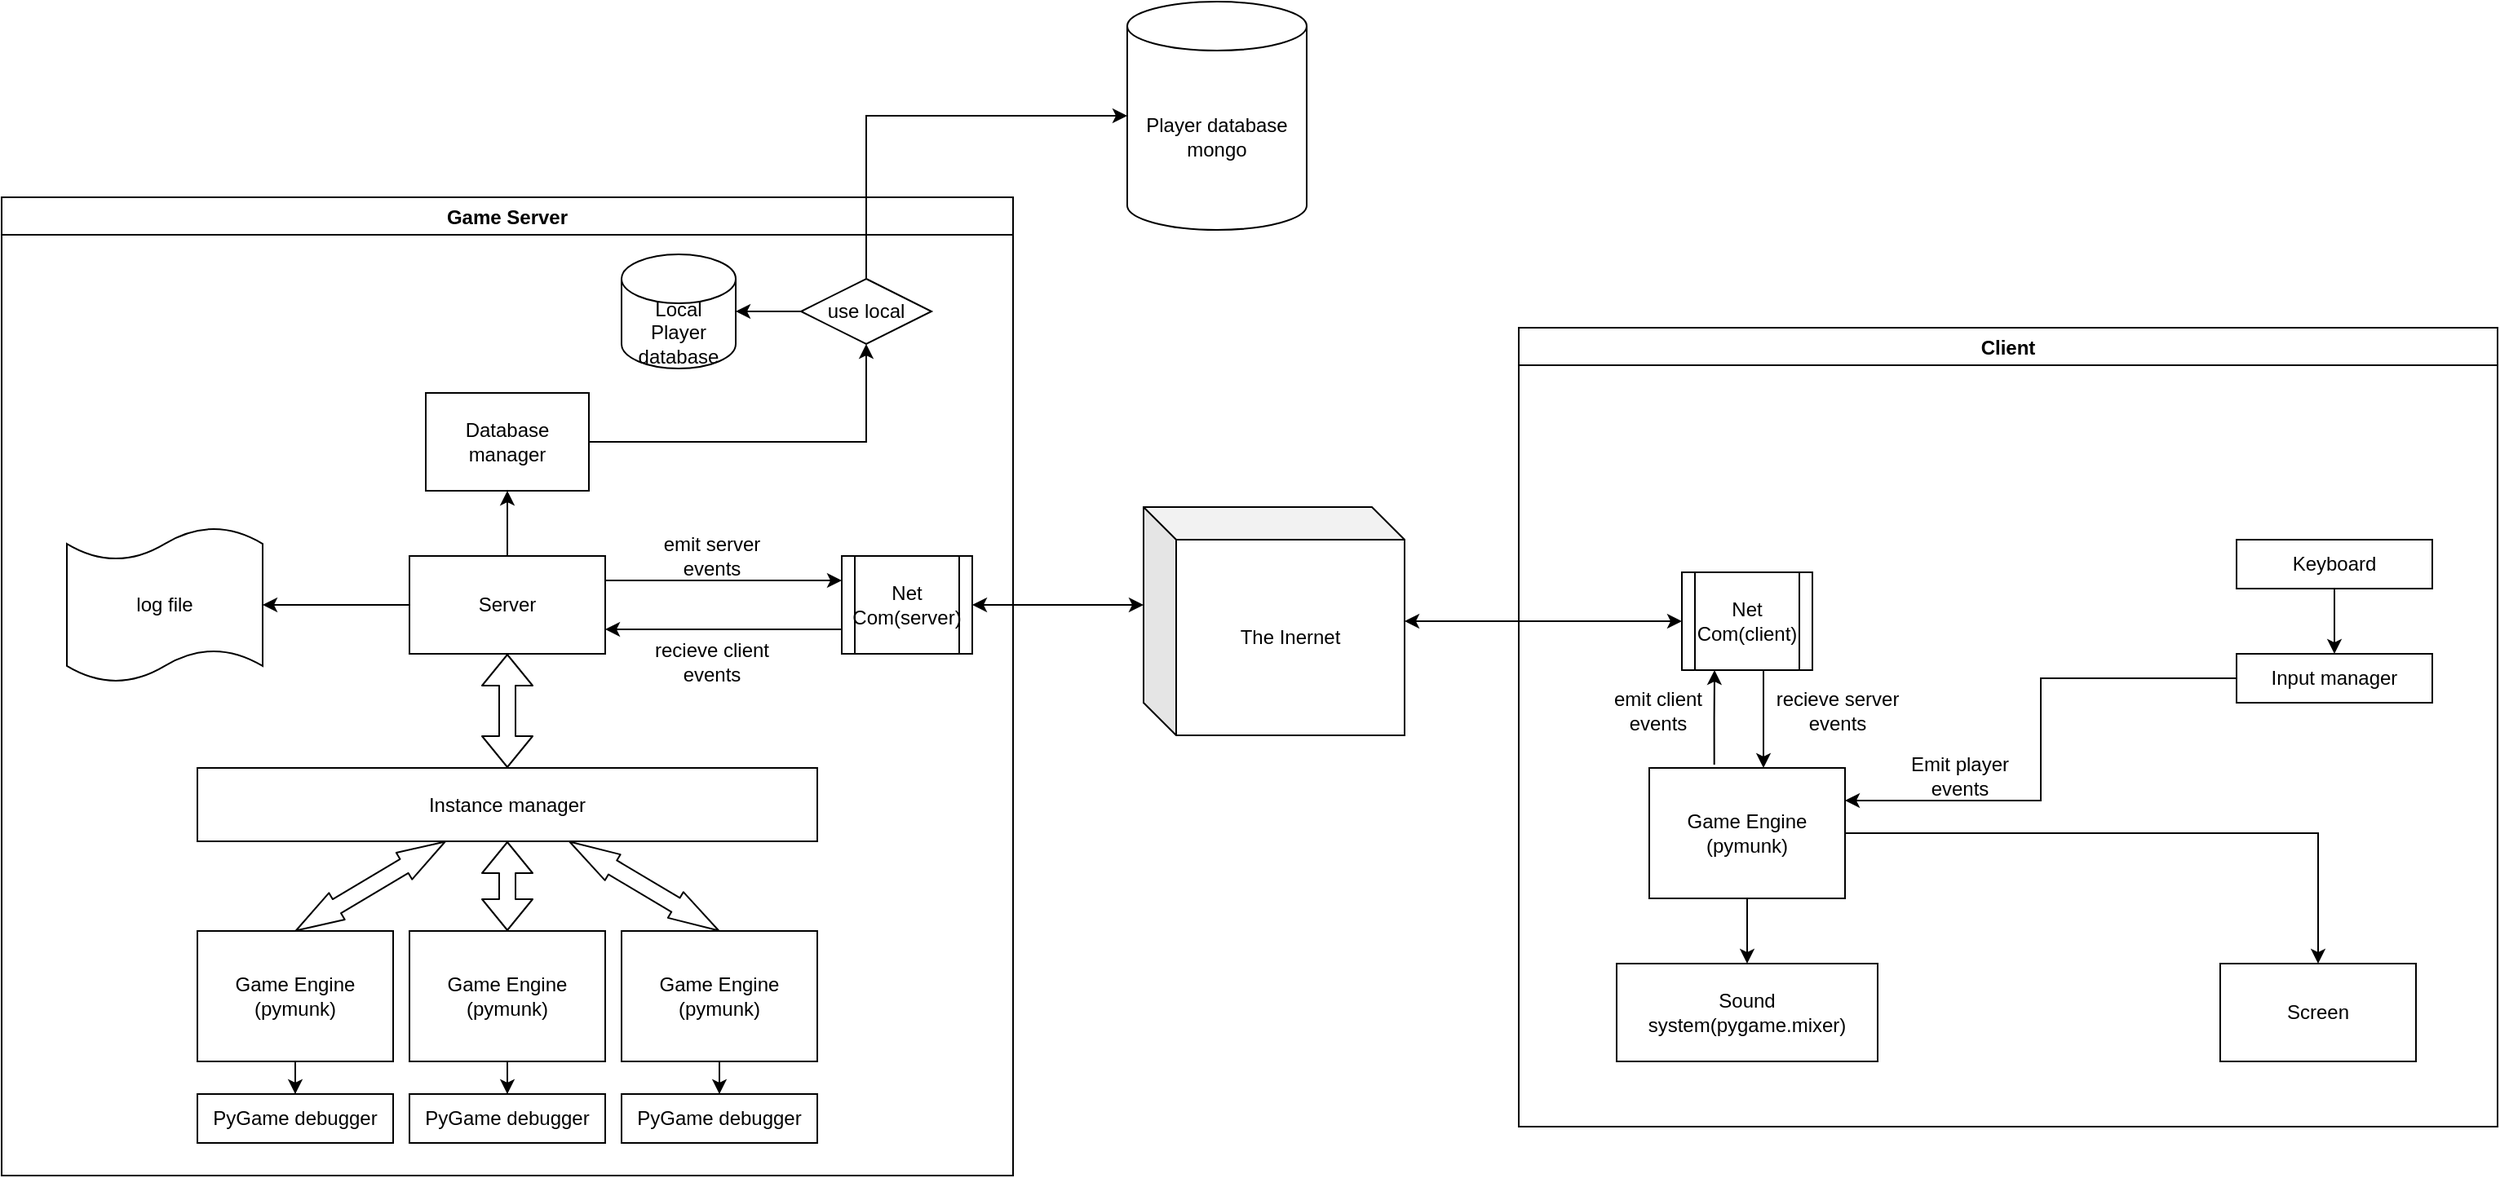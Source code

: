<mxfile version="14.8.5" type="github">
  <diagram id="BdHsjS3AGjy2uNAjorTe" name="Page-1">
    <mxGraphModel dx="3020" dy="1225" grid="1" gridSize="10" guides="1" tooltips="1" connect="1" arrows="1" fold="1" page="1" pageScale="1" pageWidth="850" pageHeight="1100" background="#FFFFFF" math="0" shadow="0">
      <root>
        <mxCell id="0" />
        <mxCell id="1" parent="0" />
        <mxCell id="3" value="Client" style="swimlane;" parent="1" vertex="1">
          <mxGeometry x="400" y="210" width="600" height="490" as="geometry">
            <mxRectangle x="400" y="130" width="70" height="23" as="alternateBounds" />
          </mxGeometry>
        </mxCell>
        <mxCell id="37" style="edgeStyle=orthogonalEdgeStyle;rounded=0;orthogonalLoop=1;jettySize=auto;html=1;entryX=0.25;entryY=1;entryDx=0;entryDy=0;startArrow=none;startFill=0;exitX=0.332;exitY=-0.025;exitDx=0;exitDy=0;exitPerimeter=0;" parent="3" source="32" target="33" edge="1">
          <mxGeometry relative="1" as="geometry">
            <Array as="points" />
          </mxGeometry>
        </mxCell>
        <mxCell id="46" style="edgeStyle=orthogonalEdgeStyle;rounded=0;orthogonalLoop=1;jettySize=auto;html=1;entryX=0.5;entryY=0;entryDx=0;entryDy=0;startArrow=none;startFill=0;" parent="3" source="32" target="45" edge="1">
          <mxGeometry relative="1" as="geometry" />
        </mxCell>
        <mxCell id="AjQNmJvzGuttGl8qA7sp-47" style="edgeStyle=orthogonalEdgeStyle;rounded=0;orthogonalLoop=1;jettySize=auto;html=1;entryX=0.5;entryY=0;entryDx=0;entryDy=0;" edge="1" parent="3" source="32" target="AjQNmJvzGuttGl8qA7sp-46">
          <mxGeometry relative="1" as="geometry" />
        </mxCell>
        <mxCell id="32" value="Game Engine&lt;br&gt;(pymunk)" style="rounded=0;whiteSpace=wrap;html=1;" parent="3" vertex="1">
          <mxGeometry x="80" y="270" width="120" height="80" as="geometry" />
        </mxCell>
        <mxCell id="36" style="edgeStyle=orthogonalEdgeStyle;rounded=0;orthogonalLoop=1;jettySize=auto;html=1;startArrow=none;startFill=0;" parent="3" source="33" edge="1">
          <mxGeometry relative="1" as="geometry">
            <mxPoint x="150" y="270" as="targetPoint" />
            <Array as="points">
              <mxPoint x="150" y="270" />
            </Array>
          </mxGeometry>
        </mxCell>
        <mxCell id="33" value="Net Com(client)" style="shape=process;whiteSpace=wrap;html=1;backgroundOutline=1;" parent="3" vertex="1">
          <mxGeometry x="100" y="150" width="80" height="60" as="geometry" />
        </mxCell>
        <mxCell id="38" value="recieve server&lt;br&gt;events" style="text;html=1;align=center;verticalAlign=middle;resizable=0;points=[];autosize=1;strokeColor=none;" parent="3" vertex="1">
          <mxGeometry x="150" y="220" width="90" height="30" as="geometry" />
        </mxCell>
        <mxCell id="39" value="emit client&lt;br&gt;events" style="text;html=1;align=center;verticalAlign=middle;resizable=0;points=[];autosize=1;strokeColor=none;" parent="3" vertex="1">
          <mxGeometry x="50" y="220" width="70" height="30" as="geometry" />
        </mxCell>
        <mxCell id="42" style="edgeStyle=orthogonalEdgeStyle;rounded=0;orthogonalLoop=1;jettySize=auto;html=1;entryX=0.5;entryY=0;entryDx=0;entryDy=0;startArrow=none;startFill=0;" parent="3" source="40" target="41" edge="1">
          <mxGeometry relative="1" as="geometry" />
        </mxCell>
        <mxCell id="40" value="Keyboard" style="rounded=0;whiteSpace=wrap;html=1;" parent="3" vertex="1">
          <mxGeometry x="440" y="130" width="120" height="30" as="geometry" />
        </mxCell>
        <mxCell id="43" style="edgeStyle=orthogonalEdgeStyle;rounded=0;orthogonalLoop=1;jettySize=auto;html=1;entryX=1;entryY=0.25;entryDx=0;entryDy=0;startArrow=none;startFill=0;" parent="3" source="41" target="32" edge="1">
          <mxGeometry relative="1" as="geometry">
            <Array as="points">
              <mxPoint x="320" y="290" />
            </Array>
          </mxGeometry>
        </mxCell>
        <mxCell id="41" value="Input manager" style="rounded=0;whiteSpace=wrap;html=1;" parent="3" vertex="1">
          <mxGeometry x="440" y="200" width="120" height="30" as="geometry" />
        </mxCell>
        <mxCell id="44" value="Emit player&lt;br&gt;events" style="text;html=1;align=center;verticalAlign=middle;resizable=0;points=[];autosize=1;strokeColor=none;" parent="3" vertex="1">
          <mxGeometry x="230" y="260" width="80" height="30" as="geometry" />
        </mxCell>
        <mxCell id="45" value="Screen" style="rounded=0;whiteSpace=wrap;html=1;" parent="3" vertex="1">
          <mxGeometry x="430" y="390" width="120" height="60" as="geometry" />
        </mxCell>
        <mxCell id="AjQNmJvzGuttGl8qA7sp-46" value="Sound system(pygame.mixer)" style="rounded=0;whiteSpace=wrap;html=1;" vertex="1" parent="3">
          <mxGeometry x="60" y="390" width="160" height="60" as="geometry" />
        </mxCell>
        <mxCell id="4" value="Game Server" style="swimlane;" parent="1" vertex="1">
          <mxGeometry x="-530" y="130" width="620" height="600" as="geometry" />
        </mxCell>
        <mxCell id="31" style="edgeStyle=orthogonalEdgeStyle;rounded=0;orthogonalLoop=1;jettySize=auto;html=1;entryX=0.5;entryY=0;entryDx=0;entryDy=0;startArrow=none;startFill=0;" parent="4" source="5" target="30" edge="1">
          <mxGeometry relative="1" as="geometry" />
        </mxCell>
        <mxCell id="5" value="Game Engine&lt;br&gt;(pymunk)" style="rounded=0;whiteSpace=wrap;html=1;" parent="4" vertex="1">
          <mxGeometry x="120" y="450" width="120" height="80" as="geometry" />
        </mxCell>
        <mxCell id="27" style="edgeStyle=orthogonalEdgeStyle;rounded=0;orthogonalLoop=1;jettySize=auto;html=1;entryX=1;entryY=0.75;entryDx=0;entryDy=0;startArrow=none;startFill=0;" parent="4" source="7" target="9" edge="1">
          <mxGeometry relative="1" as="geometry">
            <Array as="points">
              <mxPoint x="460" y="265" />
              <mxPoint x="460" y="265" />
            </Array>
          </mxGeometry>
        </mxCell>
        <mxCell id="7" value="Net Com(server)" style="shape=process;whiteSpace=wrap;html=1;backgroundOutline=1;" parent="4" vertex="1">
          <mxGeometry x="515" y="220" width="80" height="60" as="geometry" />
        </mxCell>
        <mxCell id="17" style="edgeStyle=orthogonalEdgeStyle;rounded=0;orthogonalLoop=1;jettySize=auto;html=1;entryX=0;entryY=0.25;entryDx=0;entryDy=0;startArrow=none;startFill=0;" parent="4" source="9" target="7" edge="1">
          <mxGeometry relative="1" as="geometry">
            <Array as="points">
              <mxPoint x="430" y="235" />
              <mxPoint x="430" y="235" />
            </Array>
          </mxGeometry>
        </mxCell>
        <mxCell id="AjQNmJvzGuttGl8qA7sp-53" style="edgeStyle=orthogonalEdgeStyle;rounded=0;orthogonalLoop=1;jettySize=auto;html=1;entryX=0.5;entryY=1;entryDx=0;entryDy=0;" edge="1" parent="4" source="9" target="10">
          <mxGeometry relative="1" as="geometry" />
        </mxCell>
        <mxCell id="AjQNmJvzGuttGl8qA7sp-66" style="edgeStyle=orthogonalEdgeStyle;rounded=0;orthogonalLoop=1;jettySize=auto;html=1;entryX=1;entryY=0.5;entryDx=0;entryDy=0;entryPerimeter=0;" edge="1" parent="4" source="9" target="AjQNmJvzGuttGl8qA7sp-65">
          <mxGeometry relative="1" as="geometry" />
        </mxCell>
        <mxCell id="9" value="Server" style="rounded=0;whiteSpace=wrap;html=1;" parent="4" vertex="1">
          <mxGeometry x="250" y="220" width="120" height="60" as="geometry" />
        </mxCell>
        <mxCell id="AjQNmJvzGuttGl8qA7sp-56" style="edgeStyle=orthogonalEdgeStyle;rounded=0;orthogonalLoop=1;jettySize=auto;html=1;entryX=0.5;entryY=1;entryDx=0;entryDy=0;" edge="1" parent="4" source="10" target="20">
          <mxGeometry relative="1" as="geometry" />
        </mxCell>
        <mxCell id="10" value="Database manager" style="rounded=0;whiteSpace=wrap;html=1;" parent="4" vertex="1">
          <mxGeometry x="260" y="120" width="100" height="60" as="geometry" />
        </mxCell>
        <mxCell id="19" value="Local&lt;br&gt;Player database" style="shape=cylinder3;whiteSpace=wrap;html=1;boundedLbl=1;backgroundOutline=1;size=15;" parent="4" vertex="1">
          <mxGeometry x="380" y="35" width="70" height="70" as="geometry" />
        </mxCell>
        <mxCell id="18" value="emit server&lt;br&gt;events" style="text;html=1;align=center;verticalAlign=middle;resizable=0;points=[];autosize=1;strokeColor=none;" parent="4" vertex="1">
          <mxGeometry x="400" y="205" width="70" height="30" as="geometry" />
        </mxCell>
        <mxCell id="28" value="recieve client&lt;br&gt;events" style="text;html=1;align=center;verticalAlign=middle;resizable=0;points=[];autosize=1;strokeColor=none;" parent="4" vertex="1">
          <mxGeometry x="390" y="270" width="90" height="30" as="geometry" />
        </mxCell>
        <mxCell id="30" value="PyGame debugger" style="rounded=0;whiteSpace=wrap;html=1;" parent="4" vertex="1">
          <mxGeometry x="120" y="550" width="120" height="30" as="geometry" />
        </mxCell>
        <mxCell id="AjQNmJvzGuttGl8qA7sp-49" value="Game Engine&lt;br&gt;(pymunk)" style="rounded=0;whiteSpace=wrap;html=1;" vertex="1" parent="4">
          <mxGeometry x="250" y="450" width="120" height="80" as="geometry" />
        </mxCell>
        <mxCell id="AjQNmJvzGuttGl8qA7sp-50" value="PyGame debugger" style="rounded=0;whiteSpace=wrap;html=1;" vertex="1" parent="4">
          <mxGeometry x="250" y="550" width="120" height="30" as="geometry" />
        </mxCell>
        <mxCell id="AjQNmJvzGuttGl8qA7sp-48" style="edgeStyle=orthogonalEdgeStyle;rounded=0;orthogonalLoop=1;jettySize=auto;html=1;entryX=0.5;entryY=0;entryDx=0;entryDy=0;startArrow=none;startFill=0;" edge="1" parent="4" source="AjQNmJvzGuttGl8qA7sp-49" target="AjQNmJvzGuttGl8qA7sp-50">
          <mxGeometry relative="1" as="geometry" />
        </mxCell>
        <mxCell id="AjQNmJvzGuttGl8qA7sp-51" value="Instance manager" style="rounded=0;whiteSpace=wrap;html=1;" vertex="1" parent="4">
          <mxGeometry x="120" y="350" width="380" height="45" as="geometry" />
        </mxCell>
        <mxCell id="AjQNmJvzGuttGl8qA7sp-55" style="edgeStyle=orthogonalEdgeStyle;rounded=0;orthogonalLoop=1;jettySize=auto;html=1;entryX=1;entryY=0.5;entryDx=0;entryDy=0;entryPerimeter=0;" edge="1" parent="4" source="20" target="19">
          <mxGeometry relative="1" as="geometry" />
        </mxCell>
        <mxCell id="20" value="use local" style="rhombus;whiteSpace=wrap;html=1;" parent="4" vertex="1">
          <mxGeometry x="490" y="50" width="80" height="40" as="geometry" />
        </mxCell>
        <mxCell id="AjQNmJvzGuttGl8qA7sp-58" value="" style="shape=flexArrow;endArrow=classic;startArrow=classic;html=1;entryX=0.5;entryY=1;entryDx=0;entryDy=0;" edge="1" parent="4" source="AjQNmJvzGuttGl8qA7sp-51" target="9">
          <mxGeometry width="100" height="100" relative="1" as="geometry">
            <mxPoint x="270" y="410" as="sourcePoint" />
            <mxPoint x="370" y="310" as="targetPoint" />
          </mxGeometry>
        </mxCell>
        <mxCell id="AjQNmJvzGuttGl8qA7sp-59" value="Game Engine&lt;br&gt;(pymunk)" style="rounded=0;whiteSpace=wrap;html=1;" vertex="1" parent="4">
          <mxGeometry x="380" y="450" width="120" height="80" as="geometry" />
        </mxCell>
        <mxCell id="AjQNmJvzGuttGl8qA7sp-60" value="PyGame debugger" style="rounded=0;whiteSpace=wrap;html=1;" vertex="1" parent="4">
          <mxGeometry x="380" y="550" width="120" height="30" as="geometry" />
        </mxCell>
        <mxCell id="AjQNmJvzGuttGl8qA7sp-61" style="edgeStyle=orthogonalEdgeStyle;rounded=0;orthogonalLoop=1;jettySize=auto;html=1;entryX=0.5;entryY=0;entryDx=0;entryDy=0;startArrow=none;startFill=0;" edge="1" parent="4" source="AjQNmJvzGuttGl8qA7sp-59" target="AjQNmJvzGuttGl8qA7sp-60">
          <mxGeometry relative="1" as="geometry" />
        </mxCell>
        <mxCell id="AjQNmJvzGuttGl8qA7sp-62" value="" style="shape=flexArrow;endArrow=classic;startArrow=classic;html=1;exitX=0.5;exitY=0;exitDx=0;exitDy=0;endWidth=8;endSize=9.389;startWidth=8;startSize=9.389;" edge="1" parent="4" source="5" target="AjQNmJvzGuttGl8qA7sp-51">
          <mxGeometry width="100" height="100" relative="1" as="geometry">
            <mxPoint x="184" y="430" as="sourcePoint" />
            <mxPoint x="180" y="400" as="targetPoint" />
          </mxGeometry>
        </mxCell>
        <mxCell id="AjQNmJvzGuttGl8qA7sp-63" value="" style="shape=flexArrow;endArrow=classic;startArrow=classic;html=1;entryX=0.5;entryY=0;entryDx=0;entryDy=0;startWidth=7.429;startSize=9.909;endWidth=7.429;endSize=9.909;" edge="1" parent="4" source="AjQNmJvzGuttGl8qA7sp-51" target="AjQNmJvzGuttGl8qA7sp-59">
          <mxGeometry width="100" height="100" relative="1" as="geometry">
            <mxPoint x="280" y="485" as="sourcePoint" />
            <mxPoint x="372.258" y="430" as="targetPoint" />
          </mxGeometry>
        </mxCell>
        <mxCell id="AjQNmJvzGuttGl8qA7sp-64" value="" style="shape=flexArrow;endArrow=classic;startArrow=classic;html=1;entryX=0.5;entryY=0;entryDx=0;entryDy=0;" edge="1" parent="4" target="AjQNmJvzGuttGl8qA7sp-49">
          <mxGeometry width="100" height="100" relative="1" as="geometry">
            <mxPoint x="310" y="395" as="sourcePoint" />
            <mxPoint x="362.26" y="485" as="targetPoint" />
          </mxGeometry>
        </mxCell>
        <mxCell id="AjQNmJvzGuttGl8qA7sp-65" value="log file" style="shape=tape;whiteSpace=wrap;html=1;size=0.211;" vertex="1" parent="4">
          <mxGeometry x="40" y="202.5" width="120" height="95" as="geometry" />
        </mxCell>
        <mxCell id="8" value="Player database&lt;br&gt;mongo" style="shape=cylinder3;whiteSpace=wrap;html=1;boundedLbl=1;backgroundOutline=1;size=15;" parent="1" vertex="1">
          <mxGeometry x="160" y="10" width="110" height="140" as="geometry" />
        </mxCell>
        <mxCell id="24" style="edgeStyle=orthogonalEdgeStyle;rounded=0;orthogonalLoop=1;jettySize=auto;html=1;entryX=0;entryY=0.5;entryDx=0;entryDy=0;entryPerimeter=0;startArrow=none;startFill=0;" parent="1" source="20" target="8" edge="1">
          <mxGeometry relative="1" as="geometry">
            <Array as="points">
              <mxPoint y="80" />
            </Array>
          </mxGeometry>
        </mxCell>
        <mxCell id="34" style="edgeStyle=orthogonalEdgeStyle;rounded=0;orthogonalLoop=1;jettySize=auto;html=1;entryX=0;entryY=0.5;entryDx=0;entryDy=0;startArrow=classic;startFill=1;" parent="1" source="25" target="33" edge="1">
          <mxGeometry relative="1" as="geometry" />
        </mxCell>
        <mxCell id="25" value="The Inernet" style="shape=cube;whiteSpace=wrap;html=1;boundedLbl=1;backgroundOutline=1;darkOpacity=0.05;darkOpacity2=0.1;" parent="1" vertex="1">
          <mxGeometry x="170" y="320" width="160" height="140" as="geometry" />
        </mxCell>
        <mxCell id="26" style="edgeStyle=orthogonalEdgeStyle;rounded=0;orthogonalLoop=1;jettySize=auto;html=1;entryX=0;entryY=0;entryDx=0;entryDy=60;entryPerimeter=0;startArrow=classic;startFill=1;" parent="1" source="7" target="25" edge="1">
          <mxGeometry relative="1" as="geometry" />
        </mxCell>
      </root>
    </mxGraphModel>
  </diagram>
</mxfile>
